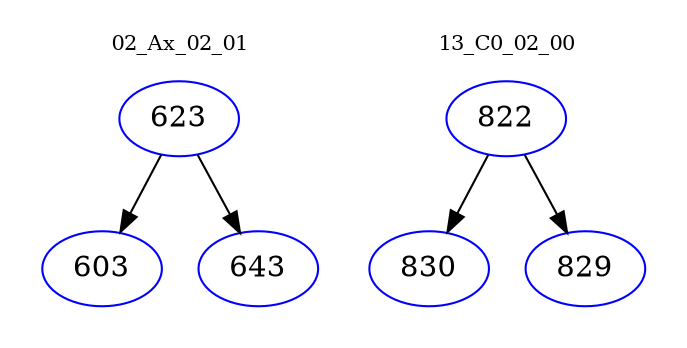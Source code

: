 digraph{
subgraph cluster_0 {
color = white
label = "02_Ax_02_01";
fontsize=10;
T0_623 [label="623", color="blue"]
T0_623 -> T0_603 [color="black"]
T0_603 [label="603", color="blue"]
T0_623 -> T0_643 [color="black"]
T0_643 [label="643", color="blue"]
}
subgraph cluster_1 {
color = white
label = "13_C0_02_00";
fontsize=10;
T1_822 [label="822", color="blue"]
T1_822 -> T1_830 [color="black"]
T1_830 [label="830", color="blue"]
T1_822 -> T1_829 [color="black"]
T1_829 [label="829", color="blue"]
}
}
